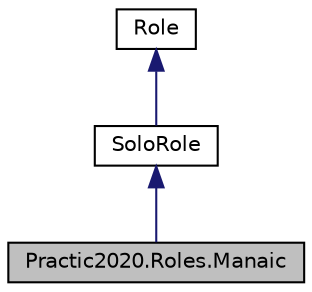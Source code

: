digraph "Practic2020.Roles.Manaic"
{
 // LATEX_PDF_SIZE
  edge [fontname="Helvetica",fontsize="10",labelfontname="Helvetica",labelfontsize="10"];
  node [fontname="Helvetica",fontsize="10",shape=record];
  Node1 [label="Practic2020.Roles.Manaic",height=0.2,width=0.4,color="black", fillcolor="grey75", style="filled", fontcolor="black",tooltip="Роль маньяка"];
  Node2 -> Node1 [dir="back",color="midnightblue",fontsize="10",style="solid",fontname="Helvetica"];
  Node2 [label="SoloRole",height=0.2,width=0.4,color="black", fillcolor="white", style="filled",URL="$class_practic2020_1_1_roles_1_1_solo_role.html",tooltip="Класс одиночной роли расширяет возможности стандартной роли, добавляя дополнительное действие ночью"];
  Node3 -> Node2 [dir="back",color="midnightblue",fontsize="10",style="solid",fontname="Helvetica"];
  Node3 [label="Role",height=0.2,width=0.4,color="black", fillcolor="white", style="filled",URL="$class_practic2020_1_1_roles_1_1_role.html",tooltip="Абстрактный класс роли, задающий способ обращения с ролями в модели игры"];
}
